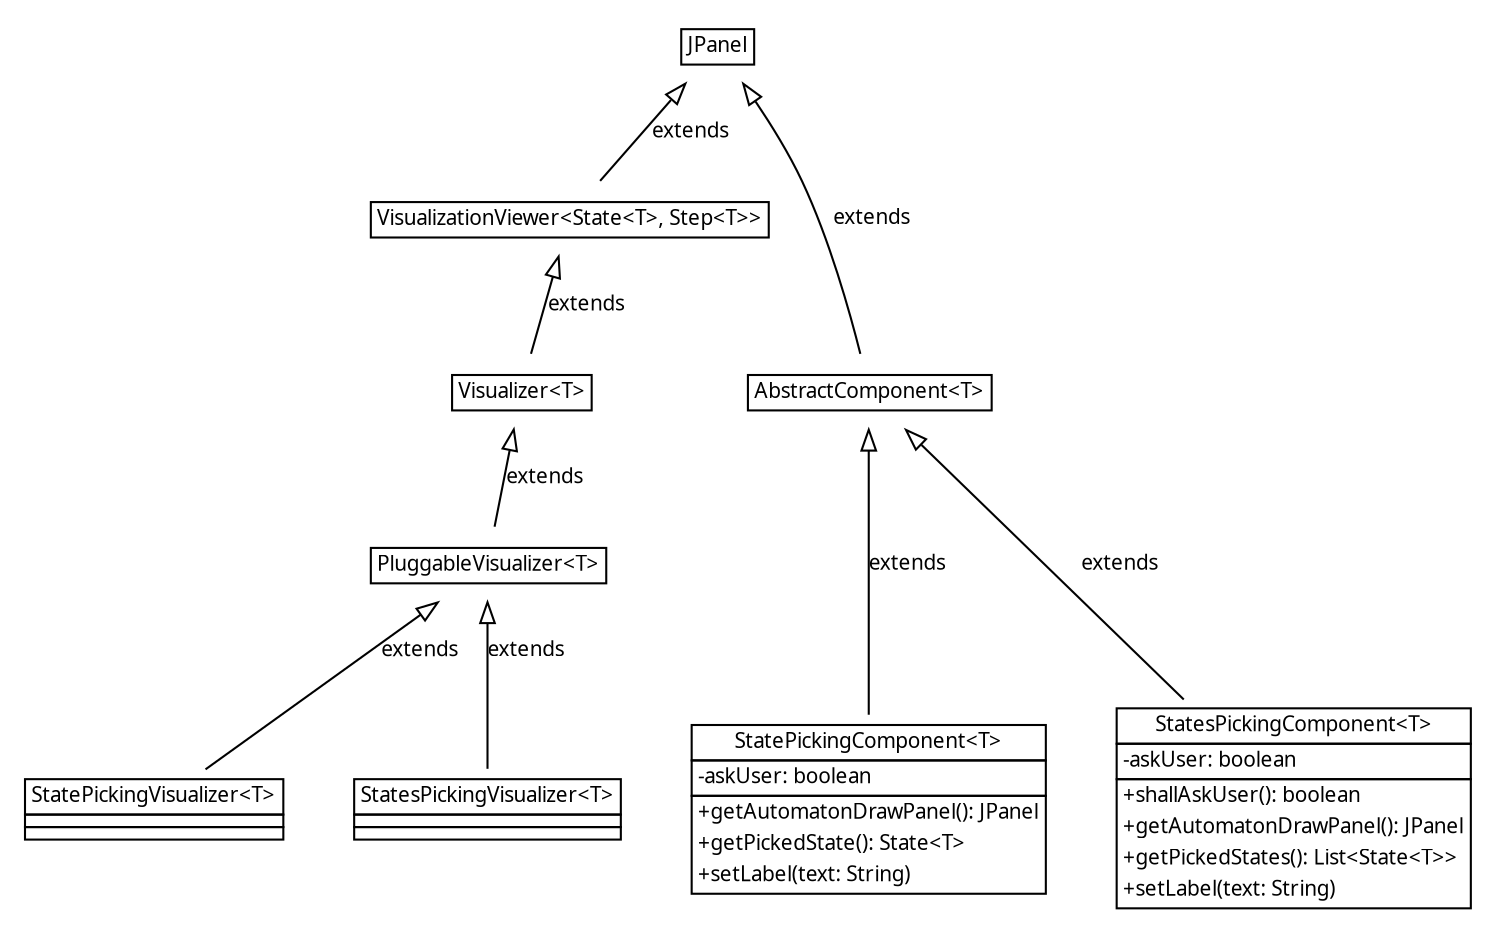digraph uml_basic_full {
	rankdir = BT;
	node [shape = rectangle, fontname = "TeXGyrePagella-Regular", fontsize = 10];
	edge [fontname = "TeXGyrePagella-Regular", fontsize = 10, arrowhead = empty];

{
	rank = same;

	JPanel [shape = plaintext, label = <
	<table cellspacing="0" cellborder="1" border="0">
		<tr><td>
			<font face="TeXGyrePagella-Bold" point-size="10">JPanel</font>
		</td></tr>
	</table>>];
}

{
	rank = same;

	VisualizationViewer [shape = plaintext, label = <
	<table cellspacing="0" cellborder="1" border="0">
		<tr><td>
			<font face="TeXGyrePagella-Bold" point-size="10">VisualizationViewer&lt;State&lt;T&gt;, Step&lt;T&gt;&gt;</font>
		</td></tr>
	</table>>];
}

{
	rank = same;

	Visualizer [shape = plaintext, label = <
	<table cellspacing="0" cellborder="1" border="0">
		<tr><td>
			<font face="TeXGyrePagella-Bold" point-size="10">Visualizer&lt;T&gt;</font>
		</td></tr>
	</table>>];
	
	AbstractComponent [shape = plaintext, label = <
	<table cellspacing="0" cellborder="1" border="0">
		<tr><td>
			<font face="TeXGyrePagella-BoldItalic" point-size="10">AbstractComponent&lt;T&gt;</font>
		</td></tr>
	</table>>];
}

{
	rank = same;

	PluggableVisualizer [shape = plaintext, label = <
	<table cellspacing="0" cellborder="1" border="0">
		<tr><td>
			<font face="TeXGyrePagella-Bold" point-size="10">PluggableVisualizer&lt;T&gt;</font>
		</td></tr>
	</table>>];
}

{
	rank = same;
	
	StatePickingVisualizer [shape = plaintext, label = <
	<table cellspacing="0" cellborder="1" border="0">
		<tr><td>
			<font face="TeXGyrePagella-Bold" point-size="10">StatePickingVisualizer&lt;T&gt;</font>
		</td></tr>
		<tr><td></td></tr>
		<tr><td></td></tr>
	</table>>];
	
	StatesPickingVisualizer [shape = plaintext, label = <
	<table cellspacing="0" cellborder="1" border="0">
		<tr><td>
			<font face="TeXGyrePagella-Bold" point-size="10">StatesPickingVisualizer&lt;T&gt;</font>
		</td></tr>
		<tr><td></td></tr>
		<tr><td></td></tr>
	</table>>];
	
	StatePickingComponent [shape = plaintext, label = <
	<table cellspacing="0" cellborder="1" border="0">
		<tr><td>
			<font face="TeXGyrePagella-Bold" point-size="10">StatePickingComponent&lt;T&gt;</font>
		</td></tr>
		<tr><td cellpadding="0">
			<table cellspacing="0" cellborder="0" border="0">
				<tr><td align="left"><font face="SFTT1000">-askUser: boolean</font></td></tr>
			</table>
		</td></tr>
		<tr><td cellpadding="0">
			<table cellspacing="0" cellborder="0" border="0">
				<tr><td align="left"><font face="SFTT1000">+getAutomatonDrawPanel(): JPanel</font></td></tr>
				<tr><td align="left"><font face="SFTT1000">+getPickedState(): State&lt;T&gt;</font></td></tr>
				<tr><td align="left"><font face="SFTT1000">+setLabel(text: String)</font></td></tr>
			</table>
		</td></tr>
	</table>>];

	StatesPickingComponent [shape = plaintext, label = <
	<table cellspacing="0" cellborder="1" border="0">
		<tr><td>
			<font face="TeXGyrePagella-Bold" point-size="10">StatesPickingComponent&lt;T&gt;</font>
		</td></tr>
		<tr><td cellpadding="0">
			<table cellspacing="0" cellborder="0" border="0">
				<tr><td align="left"><font face="SFTT1000">-askUser: boolean</font></td></tr>
			</table>
		</td></tr>
		<tr><td cellpadding="0">
			<table cellspacing="0" cellborder="0" border="0">
				<tr><td align="left"><font face="SFTT1000">+shallAskUser(): boolean</font></td></tr>
				<tr><td align="left"><font face="SFTT1000">+getAutomatonDrawPanel(): JPanel</font></td></tr>
				<tr><td align="left"><font face="SFTT1000">+getPickedStates(): List&lt;State&lt;T&gt;&gt;</font></td></tr>
				<tr><td align="left"><font face="SFTT1000">+setLabel(text: String)</font></td></tr>
			</table>
		</td></tr>
	</table>>];
}

AbstractComponent -> JPanel [label = "extends"];
VisualizationViewer -> JPanel [label = "extends"];

Visualizer -> VisualizationViewer [label = "extends"];

PluggableVisualizer -> Visualizer [label = "extends"];

StatePickingVisualizer -> PluggableVisualizer [label = "extends"];
StatesPickingVisualizer -> PluggableVisualizer [label = "extends"];
StatePickingComponent -> AbstractComponent [label = "extends"];
StatesPickingComponent -> AbstractComponent [label = "extends"];

}
